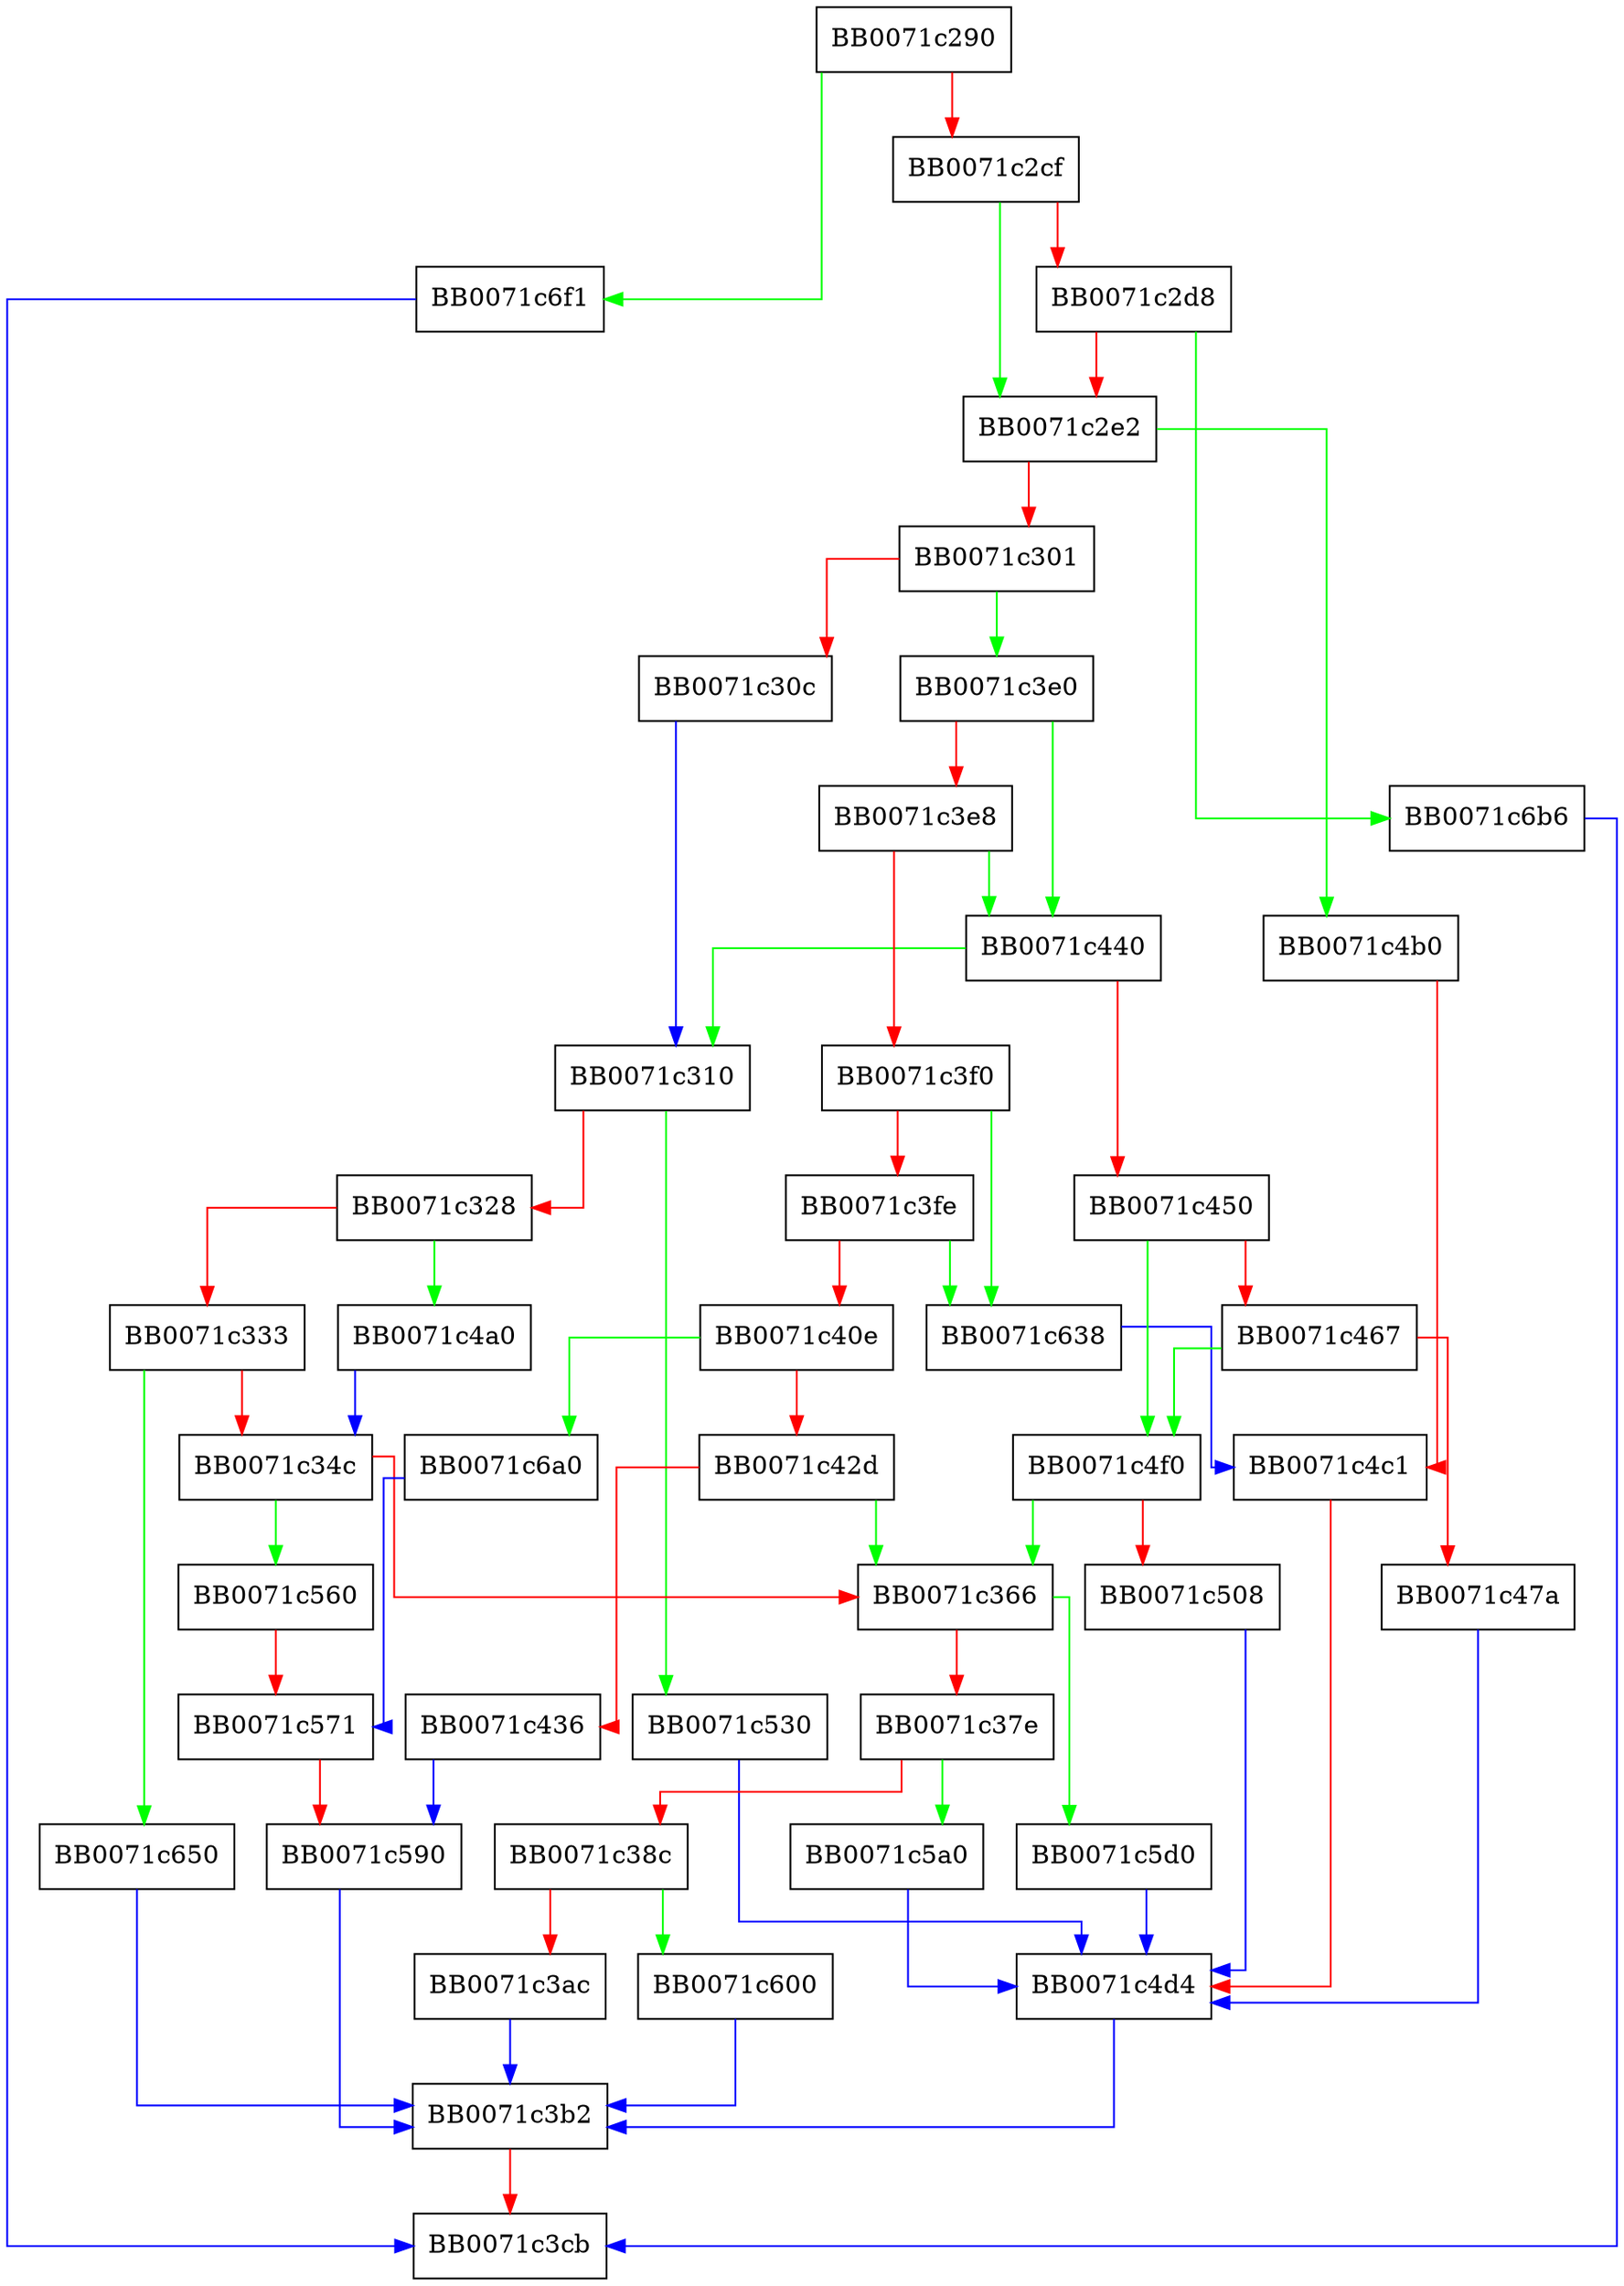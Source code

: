 digraph ASN1_item_verify_ctx {
  node [shape="box"];
  graph [splines=ortho];
  BB0071c290 -> BB0071c6f1 [color="green"];
  BB0071c290 -> BB0071c2cf [color="red"];
  BB0071c2cf -> BB0071c2e2 [color="green"];
  BB0071c2cf -> BB0071c2d8 [color="red"];
  BB0071c2d8 -> BB0071c6b6 [color="green"];
  BB0071c2d8 -> BB0071c2e2 [color="red"];
  BB0071c2e2 -> BB0071c4b0 [color="green"];
  BB0071c2e2 -> BB0071c301 [color="red"];
  BB0071c301 -> BB0071c3e0 [color="green"];
  BB0071c301 -> BB0071c30c [color="red"];
  BB0071c30c -> BB0071c310 [color="blue"];
  BB0071c310 -> BB0071c530 [color="green"];
  BB0071c310 -> BB0071c328 [color="red"];
  BB0071c328 -> BB0071c4a0 [color="green"];
  BB0071c328 -> BB0071c333 [color="red"];
  BB0071c333 -> BB0071c650 [color="green"];
  BB0071c333 -> BB0071c34c [color="red"];
  BB0071c34c -> BB0071c560 [color="green"];
  BB0071c34c -> BB0071c366 [color="red"];
  BB0071c366 -> BB0071c5d0 [color="green"];
  BB0071c366 -> BB0071c37e [color="red"];
  BB0071c37e -> BB0071c5a0 [color="green"];
  BB0071c37e -> BB0071c38c [color="red"];
  BB0071c38c -> BB0071c600 [color="green"];
  BB0071c38c -> BB0071c3ac [color="red"];
  BB0071c3ac -> BB0071c3b2 [color="blue"];
  BB0071c3b2 -> BB0071c3cb [color="red"];
  BB0071c3e0 -> BB0071c440 [color="green"];
  BB0071c3e0 -> BB0071c3e8 [color="red"];
  BB0071c3e8 -> BB0071c440 [color="green"];
  BB0071c3e8 -> BB0071c3f0 [color="red"];
  BB0071c3f0 -> BB0071c638 [color="green"];
  BB0071c3f0 -> BB0071c3fe [color="red"];
  BB0071c3fe -> BB0071c638 [color="green"];
  BB0071c3fe -> BB0071c40e [color="red"];
  BB0071c40e -> BB0071c6a0 [color="green"];
  BB0071c40e -> BB0071c42d [color="red"];
  BB0071c42d -> BB0071c366 [color="green"];
  BB0071c42d -> BB0071c436 [color="red"];
  BB0071c436 -> BB0071c590 [color="blue"];
  BB0071c440 -> BB0071c310 [color="green"];
  BB0071c440 -> BB0071c450 [color="red"];
  BB0071c450 -> BB0071c4f0 [color="green"];
  BB0071c450 -> BB0071c467 [color="red"];
  BB0071c467 -> BB0071c4f0 [color="green"];
  BB0071c467 -> BB0071c47a [color="red"];
  BB0071c47a -> BB0071c4d4 [color="blue"];
  BB0071c4a0 -> BB0071c34c [color="blue"];
  BB0071c4b0 -> BB0071c4c1 [color="red"];
  BB0071c4c1 -> BB0071c4d4 [color="red"];
  BB0071c4d4 -> BB0071c3b2 [color="blue"];
  BB0071c4f0 -> BB0071c366 [color="green"];
  BB0071c4f0 -> BB0071c508 [color="red"];
  BB0071c508 -> BB0071c4d4 [color="blue"];
  BB0071c530 -> BB0071c4d4 [color="blue"];
  BB0071c560 -> BB0071c571 [color="red"];
  BB0071c571 -> BB0071c590 [color="red"];
  BB0071c590 -> BB0071c3b2 [color="blue"];
  BB0071c5a0 -> BB0071c4d4 [color="blue"];
  BB0071c5d0 -> BB0071c4d4 [color="blue"];
  BB0071c600 -> BB0071c3b2 [color="blue"];
  BB0071c638 -> BB0071c4c1 [color="blue"];
  BB0071c650 -> BB0071c3b2 [color="blue"];
  BB0071c6a0 -> BB0071c571 [color="blue"];
  BB0071c6b6 -> BB0071c3cb [color="blue"];
  BB0071c6f1 -> BB0071c3cb [color="blue"];
}